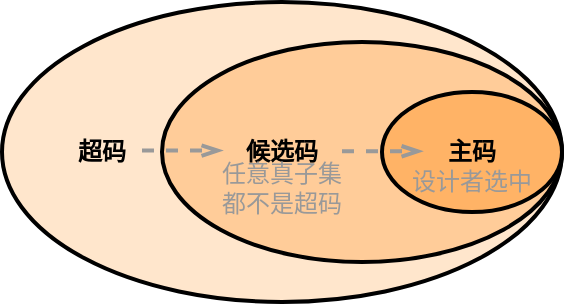 <mxfile version="21.4.0" type="device" pages="3">
  <diagram name="码key" id="xT8oFVJp8TGKScVScg1j">
    <mxGraphModel dx="954" dy="663" grid="1" gridSize="10" guides="1" tooltips="1" connect="1" arrows="1" fold="1" page="1" pageScale="1" pageWidth="850" pageHeight="1100" math="0" shadow="0">
      <root>
        <mxCell id="0" />
        <mxCell id="1" parent="0" />
        <mxCell id="1q0PFT9TLgkvpIosihsk-1" value="" style="ellipse;whiteSpace=wrap;html=1;strokeWidth=2;fillColor=#FFE6CC;" parent="1" vertex="1">
          <mxGeometry x="230" y="140" width="280" height="150" as="geometry" />
        </mxCell>
        <mxCell id="1q0PFT9TLgkvpIosihsk-2" value="" style="ellipse;whiteSpace=wrap;html=1;strokeWidth=2;fillColor=#FFCC99;" parent="1" vertex="1">
          <mxGeometry x="310" y="160" width="200" height="110" as="geometry" />
        </mxCell>
        <mxCell id="1q0PFT9TLgkvpIosihsk-3" value="" style="ellipse;whiteSpace=wrap;html=1;strokeWidth=2;fillColor=#FFB366;" parent="1" vertex="1">
          <mxGeometry x="420" y="185" width="90" height="60" as="geometry" />
        </mxCell>
        <mxCell id="1q0PFT9TLgkvpIosihsk-4" value="&lt;b&gt;超码&lt;/b&gt;" style="text;html=1;strokeColor=none;fillColor=none;align=center;verticalAlign=middle;whiteSpace=wrap;rounded=0;" parent="1" vertex="1">
          <mxGeometry x="250" y="200" width="60" height="30" as="geometry" />
        </mxCell>
        <mxCell id="1q0PFT9TLgkvpIosihsk-5" value="&lt;b&gt;候选码&lt;/b&gt;" style="text;html=1;strokeColor=none;fillColor=none;align=center;verticalAlign=middle;whiteSpace=wrap;rounded=0;" parent="1" vertex="1">
          <mxGeometry x="340" y="200" width="60" height="30" as="geometry" />
        </mxCell>
        <mxCell id="1q0PFT9TLgkvpIosihsk-6" value="&lt;b&gt;主码&lt;/b&gt;" style="text;html=1;strokeColor=none;fillColor=none;align=center;verticalAlign=middle;whiteSpace=wrap;rounded=0;" parent="1" vertex="1">
          <mxGeometry x="435" y="200" width="60" height="30" as="geometry" />
        </mxCell>
        <mxCell id="1q0PFT9TLgkvpIosihsk-7" value="" style="endArrow=openThin;html=1;rounded=0;endFill=0;dashed=1;strokeWidth=2;strokeColor=#999999;" parent="1" edge="1">
          <mxGeometry width="50" height="50" relative="1" as="geometry">
            <mxPoint x="300" y="214.31" as="sourcePoint" />
            <mxPoint x="340" y="214.31" as="targetPoint" />
          </mxGeometry>
        </mxCell>
        <mxCell id="1q0PFT9TLgkvpIosihsk-9" value="" style="endArrow=openThin;html=1;rounded=0;endFill=0;dashed=1;strokeWidth=2;strokeColor=#999999;" parent="1" edge="1">
          <mxGeometry width="50" height="50" relative="1" as="geometry">
            <mxPoint x="400" y="214.66" as="sourcePoint" />
            <mxPoint x="440" y="214.66" as="targetPoint" />
          </mxGeometry>
        </mxCell>
        <mxCell id="1q0PFT9TLgkvpIosihsk-10" value="设计者选中" style="text;html=1;strokeColor=none;fillColor=none;align=center;verticalAlign=middle;whiteSpace=wrap;rounded=0;fontColor=#999999;" parent="1" vertex="1">
          <mxGeometry x="425" y="215" width="80" height="30" as="geometry" />
        </mxCell>
        <mxCell id="1q0PFT9TLgkvpIosihsk-13" value="任意真子集&lt;br&gt;都不是超码" style="text;html=1;strokeColor=none;fillColor=none;align=center;verticalAlign=middle;whiteSpace=wrap;rounded=0;fontColor=#999999;" parent="1" vertex="1">
          <mxGeometry x="330" y="218" width="80" height="30" as="geometry" />
        </mxCell>
      </root>
    </mxGraphModel>
  </diagram>
  <diagram id="KsW1DEC3zNk5XZJtVyaO" name="模式图">
    <mxGraphModel dx="658" dy="457" grid="1" gridSize="10" guides="1" tooltips="1" connect="1" arrows="1" fold="1" page="1" pageScale="1" pageWidth="850" pageHeight="1100" math="0" shadow="0">
      <root>
        <mxCell id="0" />
        <mxCell id="1" parent="0" />
        <mxCell id="9F9Pi4RutsbHbQT7JTEk-5" value="employee" style="shape=table;startSize=30;container=1;collapsible=0;childLayout=tableLayout;fontStyle=1" vertex="1" parent="1">
          <mxGeometry x="100" y="200" width="110" height="122" as="geometry" />
        </mxCell>
        <mxCell id="9F9Pi4RutsbHbQT7JTEk-6" value="" style="shape=tableRow;horizontal=0;startSize=0;swimlaneHead=0;swimlaneBody=0;strokeColor=inherit;top=0;left=0;bottom=0;right=0;collapsible=0;dropTarget=0;fillColor=none;points=[[0,0.5],[1,0.5]];portConstraint=eastwest;" vertex="1" parent="9F9Pi4RutsbHbQT7JTEk-5">
          <mxGeometry y="30" width="110" height="22" as="geometry" />
        </mxCell>
        <mxCell id="9F9Pi4RutsbHbQT7JTEk-7" value="emp_id" style="shape=partialRectangle;html=1;whiteSpace=wrap;connectable=0;strokeColor=inherit;overflow=hidden;fillColor=none;top=0;left=0;bottom=0;right=0;pointerEvents=1;align=left;" vertex="1" parent="9F9Pi4RutsbHbQT7JTEk-6">
          <mxGeometry width="110" height="22" as="geometry">
            <mxRectangle width="110" height="22" as="alternateBounds" />
          </mxGeometry>
        </mxCell>
        <mxCell id="9F9Pi4RutsbHbQT7JTEk-8" value="" style="shape=tableRow;horizontal=0;startSize=0;swimlaneHead=0;swimlaneBody=0;strokeColor=inherit;top=0;left=0;bottom=0;right=0;collapsible=0;dropTarget=0;fillColor=none;points=[[0,0.5],[1,0.5]];portConstraint=eastwest;" vertex="1" parent="9F9Pi4RutsbHbQT7JTEk-5">
          <mxGeometry y="52" width="110" height="26" as="geometry" />
        </mxCell>
        <mxCell id="9F9Pi4RutsbHbQT7JTEk-9" value="emp_name" style="shape=partialRectangle;html=1;whiteSpace=wrap;connectable=0;strokeColor=inherit;overflow=hidden;fillColor=none;top=0;left=0;bottom=0;right=0;pointerEvents=1;align=left;" vertex="1" parent="9F9Pi4RutsbHbQT7JTEk-8">
          <mxGeometry width="110" height="26" as="geometry">
            <mxRectangle width="110" height="26" as="alternateBounds" />
          </mxGeometry>
        </mxCell>
        <mxCell id="9F9Pi4RutsbHbQT7JTEk-10" value="" style="shape=tableRow;horizontal=0;startSize=0;swimlaneHead=0;swimlaneBody=0;strokeColor=inherit;top=0;left=0;bottom=0;right=0;collapsible=0;dropTarget=0;fillColor=none;points=[[0,0.5],[1,0.5]];portConstraint=eastwest;" vertex="1" parent="9F9Pi4RutsbHbQT7JTEk-5">
          <mxGeometry y="78" width="110" height="22" as="geometry" />
        </mxCell>
        <mxCell id="9F9Pi4RutsbHbQT7JTEk-11" value="dep_id" style="shape=partialRectangle;html=1;whiteSpace=wrap;connectable=0;strokeColor=inherit;overflow=hidden;fillColor=none;top=0;left=0;bottom=0;right=0;pointerEvents=1;align=left;" vertex="1" parent="9F9Pi4RutsbHbQT7JTEk-10">
          <mxGeometry width="110" height="22" as="geometry">
            <mxRectangle width="110" height="22" as="alternateBounds" />
          </mxGeometry>
        </mxCell>
        <mxCell id="9F9Pi4RutsbHbQT7JTEk-12" value="" style="shape=tableRow;horizontal=0;startSize=0;swimlaneHead=0;swimlaneBody=0;strokeColor=inherit;top=0;left=0;bottom=0;right=0;collapsible=0;dropTarget=0;fillColor=none;points=[[0,0.5],[1,0.5]];portConstraint=eastwest;" vertex="1" parent="9F9Pi4RutsbHbQT7JTEk-5">
          <mxGeometry y="100" width="110" height="22" as="geometry" />
        </mxCell>
        <mxCell id="9F9Pi4RutsbHbQT7JTEk-13" value="salary" style="shape=partialRectangle;html=1;whiteSpace=wrap;connectable=0;strokeColor=inherit;overflow=hidden;fillColor=none;top=0;left=0;bottom=0;right=0;pointerEvents=1;align=left;" vertex="1" parent="9F9Pi4RutsbHbQT7JTEk-12">
          <mxGeometry width="110" height="22" as="geometry">
            <mxRectangle width="110" height="22" as="alternateBounds" />
          </mxGeometry>
        </mxCell>
        <mxCell id="9F9Pi4RutsbHbQT7JTEk-14" value="department" style="shape=table;startSize=30;container=1;collapsible=0;childLayout=tableLayout;fontStyle=1" vertex="1" parent="1">
          <mxGeometry x="320" y="200" width="110" height="78" as="geometry" />
        </mxCell>
        <mxCell id="9F9Pi4RutsbHbQT7JTEk-15" value="" style="shape=tableRow;horizontal=0;startSize=0;swimlaneHead=0;swimlaneBody=0;strokeColor=inherit;top=0;left=0;bottom=0;right=0;collapsible=0;dropTarget=0;fillColor=none;points=[[0,0.5],[1,0.5]];portConstraint=eastwest;" vertex="1" parent="9F9Pi4RutsbHbQT7JTEk-14">
          <mxGeometry y="30" width="110" height="22" as="geometry" />
        </mxCell>
        <mxCell id="9F9Pi4RutsbHbQT7JTEk-16" value="dep_id" style="shape=partialRectangle;html=1;whiteSpace=wrap;connectable=0;strokeColor=inherit;overflow=hidden;fillColor=none;top=0;left=0;bottom=0;right=0;pointerEvents=1;align=left;" vertex="1" parent="9F9Pi4RutsbHbQT7JTEk-15">
          <mxGeometry width="110" height="22" as="geometry">
            <mxRectangle width="110" height="22" as="alternateBounds" />
          </mxGeometry>
        </mxCell>
        <mxCell id="9F9Pi4RutsbHbQT7JTEk-17" value="" style="shape=tableRow;horizontal=0;startSize=0;swimlaneHead=0;swimlaneBody=0;strokeColor=inherit;top=0;left=0;bottom=0;right=0;collapsible=0;dropTarget=0;fillColor=none;points=[[0,0.5],[1,0.5]];portConstraint=eastwest;" vertex="1" parent="9F9Pi4RutsbHbQT7JTEk-14">
          <mxGeometry y="52" width="110" height="26" as="geometry" />
        </mxCell>
        <mxCell id="9F9Pi4RutsbHbQT7JTEk-18" value="dep_name" style="shape=partialRectangle;html=1;whiteSpace=wrap;connectable=0;strokeColor=inherit;overflow=hidden;fillColor=none;top=0;left=0;bottom=0;right=0;pointerEvents=1;align=left;" vertex="1" parent="9F9Pi4RutsbHbQT7JTEk-17">
          <mxGeometry width="110" height="26" as="geometry">
            <mxRectangle width="110" height="26" as="alternateBounds" />
          </mxGeometry>
        </mxCell>
        <mxCell id="9F9Pi4RutsbHbQT7JTEk-23" value="" style="endArrow=none;html=1;rounded=0;" edge="1" parent="1">
          <mxGeometry width="50" height="50" relative="1" as="geometry">
            <mxPoint x="322" y="249" as="sourcePoint" />
            <mxPoint x="362" y="249" as="targetPoint" />
          </mxGeometry>
        </mxCell>
        <mxCell id="9F9Pi4RutsbHbQT7JTEk-24" value="" style="endArrow=none;html=1;rounded=0;" edge="1" parent="1">
          <mxGeometry width="50" height="50" relative="1" as="geometry">
            <mxPoint x="102" y="249" as="sourcePoint" />
            <mxPoint x="142" y="249" as="targetPoint" />
          </mxGeometry>
        </mxCell>
        <mxCell id="9F9Pi4RutsbHbQT7JTEk-25" style="edgeStyle=orthogonalEdgeStyle;rounded=0;orthogonalLoop=1;jettySize=auto;html=1;exitX=1;exitY=0.5;exitDx=0;exitDy=0;entryX=0;entryY=0.5;entryDx=0;entryDy=0;endArrow=blockThin;endFill=1;" edge="1" parent="1" source="9F9Pi4RutsbHbQT7JTEk-10" target="9F9Pi4RutsbHbQT7JTEk-15">
          <mxGeometry relative="1" as="geometry" />
        </mxCell>
      </root>
    </mxGraphModel>
  </diagram>
  <diagram id="gmjbl8wQTpkCaE25_L18" name="E-R实体集和联系集">
    <mxGraphModel dx="795" dy="553" grid="1" gridSize="10" guides="1" tooltips="1" connect="1" arrows="1" fold="1" page="1" pageScale="1" pageWidth="850" pageHeight="1100" math="0" shadow="0">
      <root>
        <mxCell id="0" />
        <mxCell id="1" parent="0" />
        <mxCell id="KDw2PLHoL-oaDUTfAiRD-18" value="instructor" style="swimlane;fontStyle=1;align=center;verticalAlign=top;childLayout=stackLayout;horizontal=1;startSize=26;horizontalStack=0;resizeParent=1;resizeParentMax=0;resizeLast=0;collapsible=1;marginBottom=0;whiteSpace=wrap;html=1;fillColor=#f5f5f5;fontColor=#333333;strokeColor=#666666;" vertex="1" parent="1">
          <mxGeometry x="80" y="240" width="160" height="104" as="geometry" />
        </mxCell>
        <mxCell id="KDw2PLHoL-oaDUTfAiRD-19" value="id" style="text;align=left;verticalAlign=top;spacingLeft=4;spacingRight=4;overflow=hidden;rotatable=0;points=[[0,0.5],[1,0.5]];portConstraint=eastwest;whiteSpace=wrap;html=1;" vertex="1" parent="KDw2PLHoL-oaDUTfAiRD-18">
          <mxGeometry y="26" width="160" height="26" as="geometry" />
        </mxCell>
        <mxCell id="KDw2PLHoL-oaDUTfAiRD-29" value="" style="endArrow=none;html=1;rounded=0;" edge="1" parent="KDw2PLHoL-oaDUTfAiRD-18">
          <mxGeometry width="50" height="50" relative="1" as="geometry">
            <mxPoint x="2" y="48" as="sourcePoint" />
            <mxPoint x="22" y="48" as="targetPoint" />
          </mxGeometry>
        </mxCell>
        <mxCell id="KDw2PLHoL-oaDUTfAiRD-21" value="name" style="text;align=left;verticalAlign=top;spacingLeft=4;spacingRight=4;overflow=hidden;rotatable=0;points=[[0,0.5],[1,0.5]];portConstraint=eastwest;whiteSpace=wrap;html=1;" vertex="1" parent="KDw2PLHoL-oaDUTfAiRD-18">
          <mxGeometry y="52" width="160" height="26" as="geometry" />
        </mxCell>
        <mxCell id="KDw2PLHoL-oaDUTfAiRD-22" value="salary" style="text;align=left;verticalAlign=top;spacingLeft=4;spacingRight=4;overflow=hidden;rotatable=0;points=[[0,0.5],[1,0.5]];portConstraint=eastwest;whiteSpace=wrap;html=1;" vertex="1" parent="KDw2PLHoL-oaDUTfAiRD-18">
          <mxGeometry y="78" width="160" height="26" as="geometry" />
        </mxCell>
        <mxCell id="KDw2PLHoL-oaDUTfAiRD-23" value="student" style="swimlane;fontStyle=1;align=center;verticalAlign=top;childLayout=stackLayout;horizontal=1;startSize=26;horizontalStack=0;resizeParent=1;resizeParentMax=0;resizeLast=0;collapsible=1;marginBottom=0;whiteSpace=wrap;html=1;fillColor=#f5f5f5;fontColor=#333333;strokeColor=#666666;" vertex="1" parent="1">
          <mxGeometry x="440" y="240" width="160" height="104" as="geometry" />
        </mxCell>
        <mxCell id="KDw2PLHoL-oaDUTfAiRD-24" value="id" style="text;align=left;verticalAlign=top;spacingLeft=4;spacingRight=4;overflow=hidden;rotatable=0;points=[[0,0.5],[1,0.5]];portConstraint=eastwest;whiteSpace=wrap;html=1;" vertex="1" parent="KDw2PLHoL-oaDUTfAiRD-23">
          <mxGeometry y="26" width="160" height="26" as="geometry" />
        </mxCell>
        <mxCell id="KDw2PLHoL-oaDUTfAiRD-28" value="" style="endArrow=none;html=1;rounded=0;" edge="1" parent="KDw2PLHoL-oaDUTfAiRD-23">
          <mxGeometry width="50" height="50" relative="1" as="geometry">
            <mxPoint x="2" y="48.6" as="sourcePoint" />
            <mxPoint x="22" y="48.6" as="targetPoint" />
          </mxGeometry>
        </mxCell>
        <mxCell id="KDw2PLHoL-oaDUTfAiRD-25" value="name" style="text;align=left;verticalAlign=top;spacingLeft=4;spacingRight=4;overflow=hidden;rotatable=0;points=[[0,0.5],[1,0.5]];portConstraint=eastwest;whiteSpace=wrap;html=1;" vertex="1" parent="KDw2PLHoL-oaDUTfAiRD-23">
          <mxGeometry y="52" width="160" height="26" as="geometry" />
        </mxCell>
        <mxCell id="KDw2PLHoL-oaDUTfAiRD-26" value="tot_cred" style="text;align=left;verticalAlign=top;spacingLeft=4;spacingRight=4;overflow=hidden;rotatable=0;points=[[0,0.5],[1,0.5]];portConstraint=eastwest;whiteSpace=wrap;html=1;" vertex="1" parent="KDw2PLHoL-oaDUTfAiRD-23">
          <mxGeometry y="78" width="160" height="26" as="geometry" />
        </mxCell>
        <mxCell id="KDw2PLHoL-oaDUTfAiRD-27" value="advisor" style="rhombus;whiteSpace=wrap;html=1;fillColor=#f5f5f5;fontColor=#333333;strokeColor=#666666;" vertex="1" parent="1">
          <mxGeometry x="290" y="257" width="100" height="70" as="geometry" />
        </mxCell>
        <mxCell id="KDw2PLHoL-oaDUTfAiRD-31" value="" style="endArrow=none;html=1;rounded=0;" edge="1" parent="1">
          <mxGeometry width="50" height="50" relative="1" as="geometry">
            <mxPoint x="240" y="291.58" as="sourcePoint" />
            <mxPoint x="290" y="291.58" as="targetPoint" />
          </mxGeometry>
        </mxCell>
        <mxCell id="KDw2PLHoL-oaDUTfAiRD-32" value="" style="endArrow=none;html=1;rounded=0;" edge="1" parent="1">
          <mxGeometry width="50" height="50" relative="1" as="geometry">
            <mxPoint x="390" y="291.58" as="sourcePoint" />
            <mxPoint x="440" y="291.58" as="targetPoint" />
          </mxGeometry>
        </mxCell>
        <mxCell id="KDw2PLHoL-oaDUTfAiRD-33" value="实体集" style="text;html=1;strokeColor=none;fillColor=none;align=center;verticalAlign=middle;whiteSpace=wrap;rounded=0;fontStyle=1" vertex="1" parent="1">
          <mxGeometry x="120" y="344" width="60" height="30" as="geometry" />
        </mxCell>
        <mxCell id="KDw2PLHoL-oaDUTfAiRD-34" value="联系集" style="text;html=1;strokeColor=none;fillColor=none;align=center;verticalAlign=middle;whiteSpace=wrap;rounded=0;fontStyle=1" vertex="1" parent="1">
          <mxGeometry x="310" y="344" width="60" height="30" as="geometry" />
        </mxCell>
        <mxCell id="KDw2PLHoL-oaDUTfAiRD-35" value="实体集" style="text;html=1;strokeColor=none;fillColor=none;align=center;verticalAlign=middle;whiteSpace=wrap;rounded=0;fontStyle=1" vertex="1" parent="1">
          <mxGeometry x="490" y="344" width="60" height="30" as="geometry" />
        </mxCell>
      </root>
    </mxGraphModel>
  </diagram>
</mxfile>
